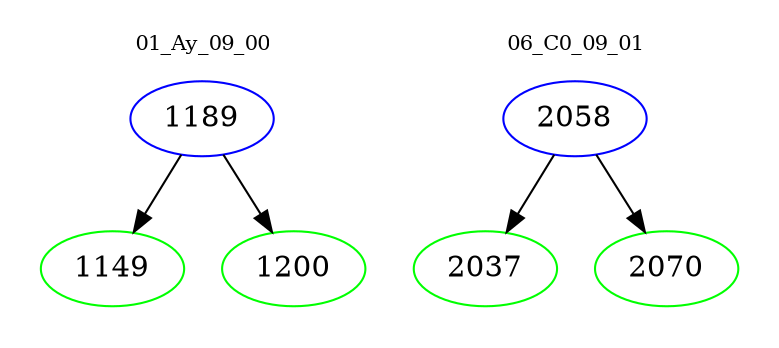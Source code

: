 digraph{
subgraph cluster_0 {
color = white
label = "01_Ay_09_00";
fontsize=10;
T0_1189 [label="1189", color="blue"]
T0_1189 -> T0_1149 [color="black"]
T0_1149 [label="1149", color="green"]
T0_1189 -> T0_1200 [color="black"]
T0_1200 [label="1200", color="green"]
}
subgraph cluster_1 {
color = white
label = "06_C0_09_01";
fontsize=10;
T1_2058 [label="2058", color="blue"]
T1_2058 -> T1_2037 [color="black"]
T1_2037 [label="2037", color="green"]
T1_2058 -> T1_2070 [color="black"]
T1_2070 [label="2070", color="green"]
}
}
